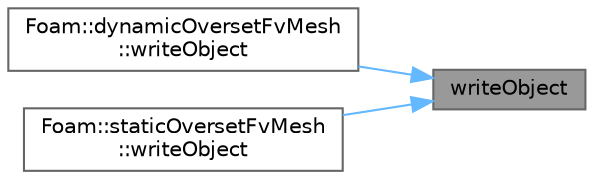 digraph "writeObject"
{
 // LATEX_PDF_SIZE
  bgcolor="transparent";
  edge [fontname=Helvetica,fontsize=10,labelfontname=Helvetica,labelfontsize=10];
  node [fontname=Helvetica,fontsize=10,shape=box,height=0.2,width=0.4];
  rankdir="RL";
  Node1 [id="Node000001",label="writeObject",height=0.2,width=0.4,color="gray40", fillcolor="grey60", style="filled", fontcolor="black",tooltip=" "];
  Node1 -> Node2 [id="edge1_Node000001_Node000002",dir="back",color="steelblue1",style="solid",tooltip=" "];
  Node2 [id="Node000002",label="Foam::dynamicOversetFvMesh\l::writeObject",height=0.2,width=0.4,color="grey40", fillcolor="white", style="filled",URL="$classFoam_1_1dynamicOversetFvMesh.html#a082ebf89bb059ba2339eb48158b814a7",tooltip=" "];
  Node1 -> Node3 [id="edge2_Node000001_Node000003",dir="back",color="steelblue1",style="solid",tooltip=" "];
  Node3 [id="Node000003",label="Foam::staticOversetFvMesh\l::writeObject",height=0.2,width=0.4,color="grey40", fillcolor="white", style="filled",URL="$classFoam_1_1staticOversetFvMesh.html#a082ebf89bb059ba2339eb48158b814a7",tooltip=" "];
}
